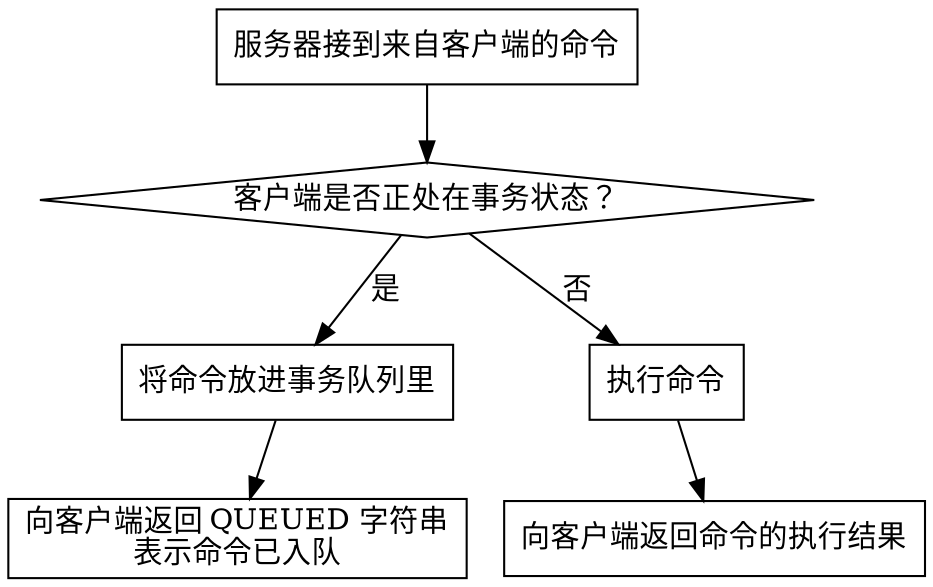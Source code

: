 digraph enqueue {

    node [shape = record];

    command_in [label = "服务器接到来自客户端的命令"];

    in_transaction_or_not [label = "客户端是否正处在事务状态？", shape = diamond];

    enqueu_command [label = "将命令放进事务队列里"];

    return_enqueued [label = "向客户端返回 QUEUED 字符串\n表示命令已入队"];

    exec_command [label = "执行命令"];

    return_command_result [label = "向客户端返回命令的执行结果"];

    // 

    command_in -> in_transaction_or_not;

    in_transaction_or_not -> enqueu_command [label = "是"];

    in_transaction_or_not -> exec_command [label = "否"];

    exec_command -> return_command_result;

    enqueu_command -> return_enqueued;
}
